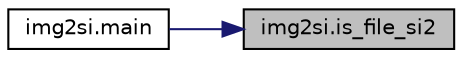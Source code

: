 digraph "img2si.is_file_si2"
{
 // LATEX_PDF_SIZE
  edge [fontname="Helvetica",fontsize="10",labelfontname="Helvetica",labelfontsize="10"];
  node [fontname="Helvetica",fontsize="10",shape=record];
  rankdir="RL";
  Node1 [label="img2si.is_file_si2",height=0.2,width=0.4,color="black", fillcolor="grey75", style="filled", fontcolor="black",tooltip=" "];
  Node1 -> Node2 [dir="back",color="midnightblue",fontsize="10",style="solid",fontname="Helvetica"];
  Node2 [label="img2si.main",height=0.2,width=0.4,color="black", fillcolor="white", style="filled",URL="$namespaceimg2si.html#afce854986e241b3a756dc2eb0a333f49",tooltip=" "];
}
